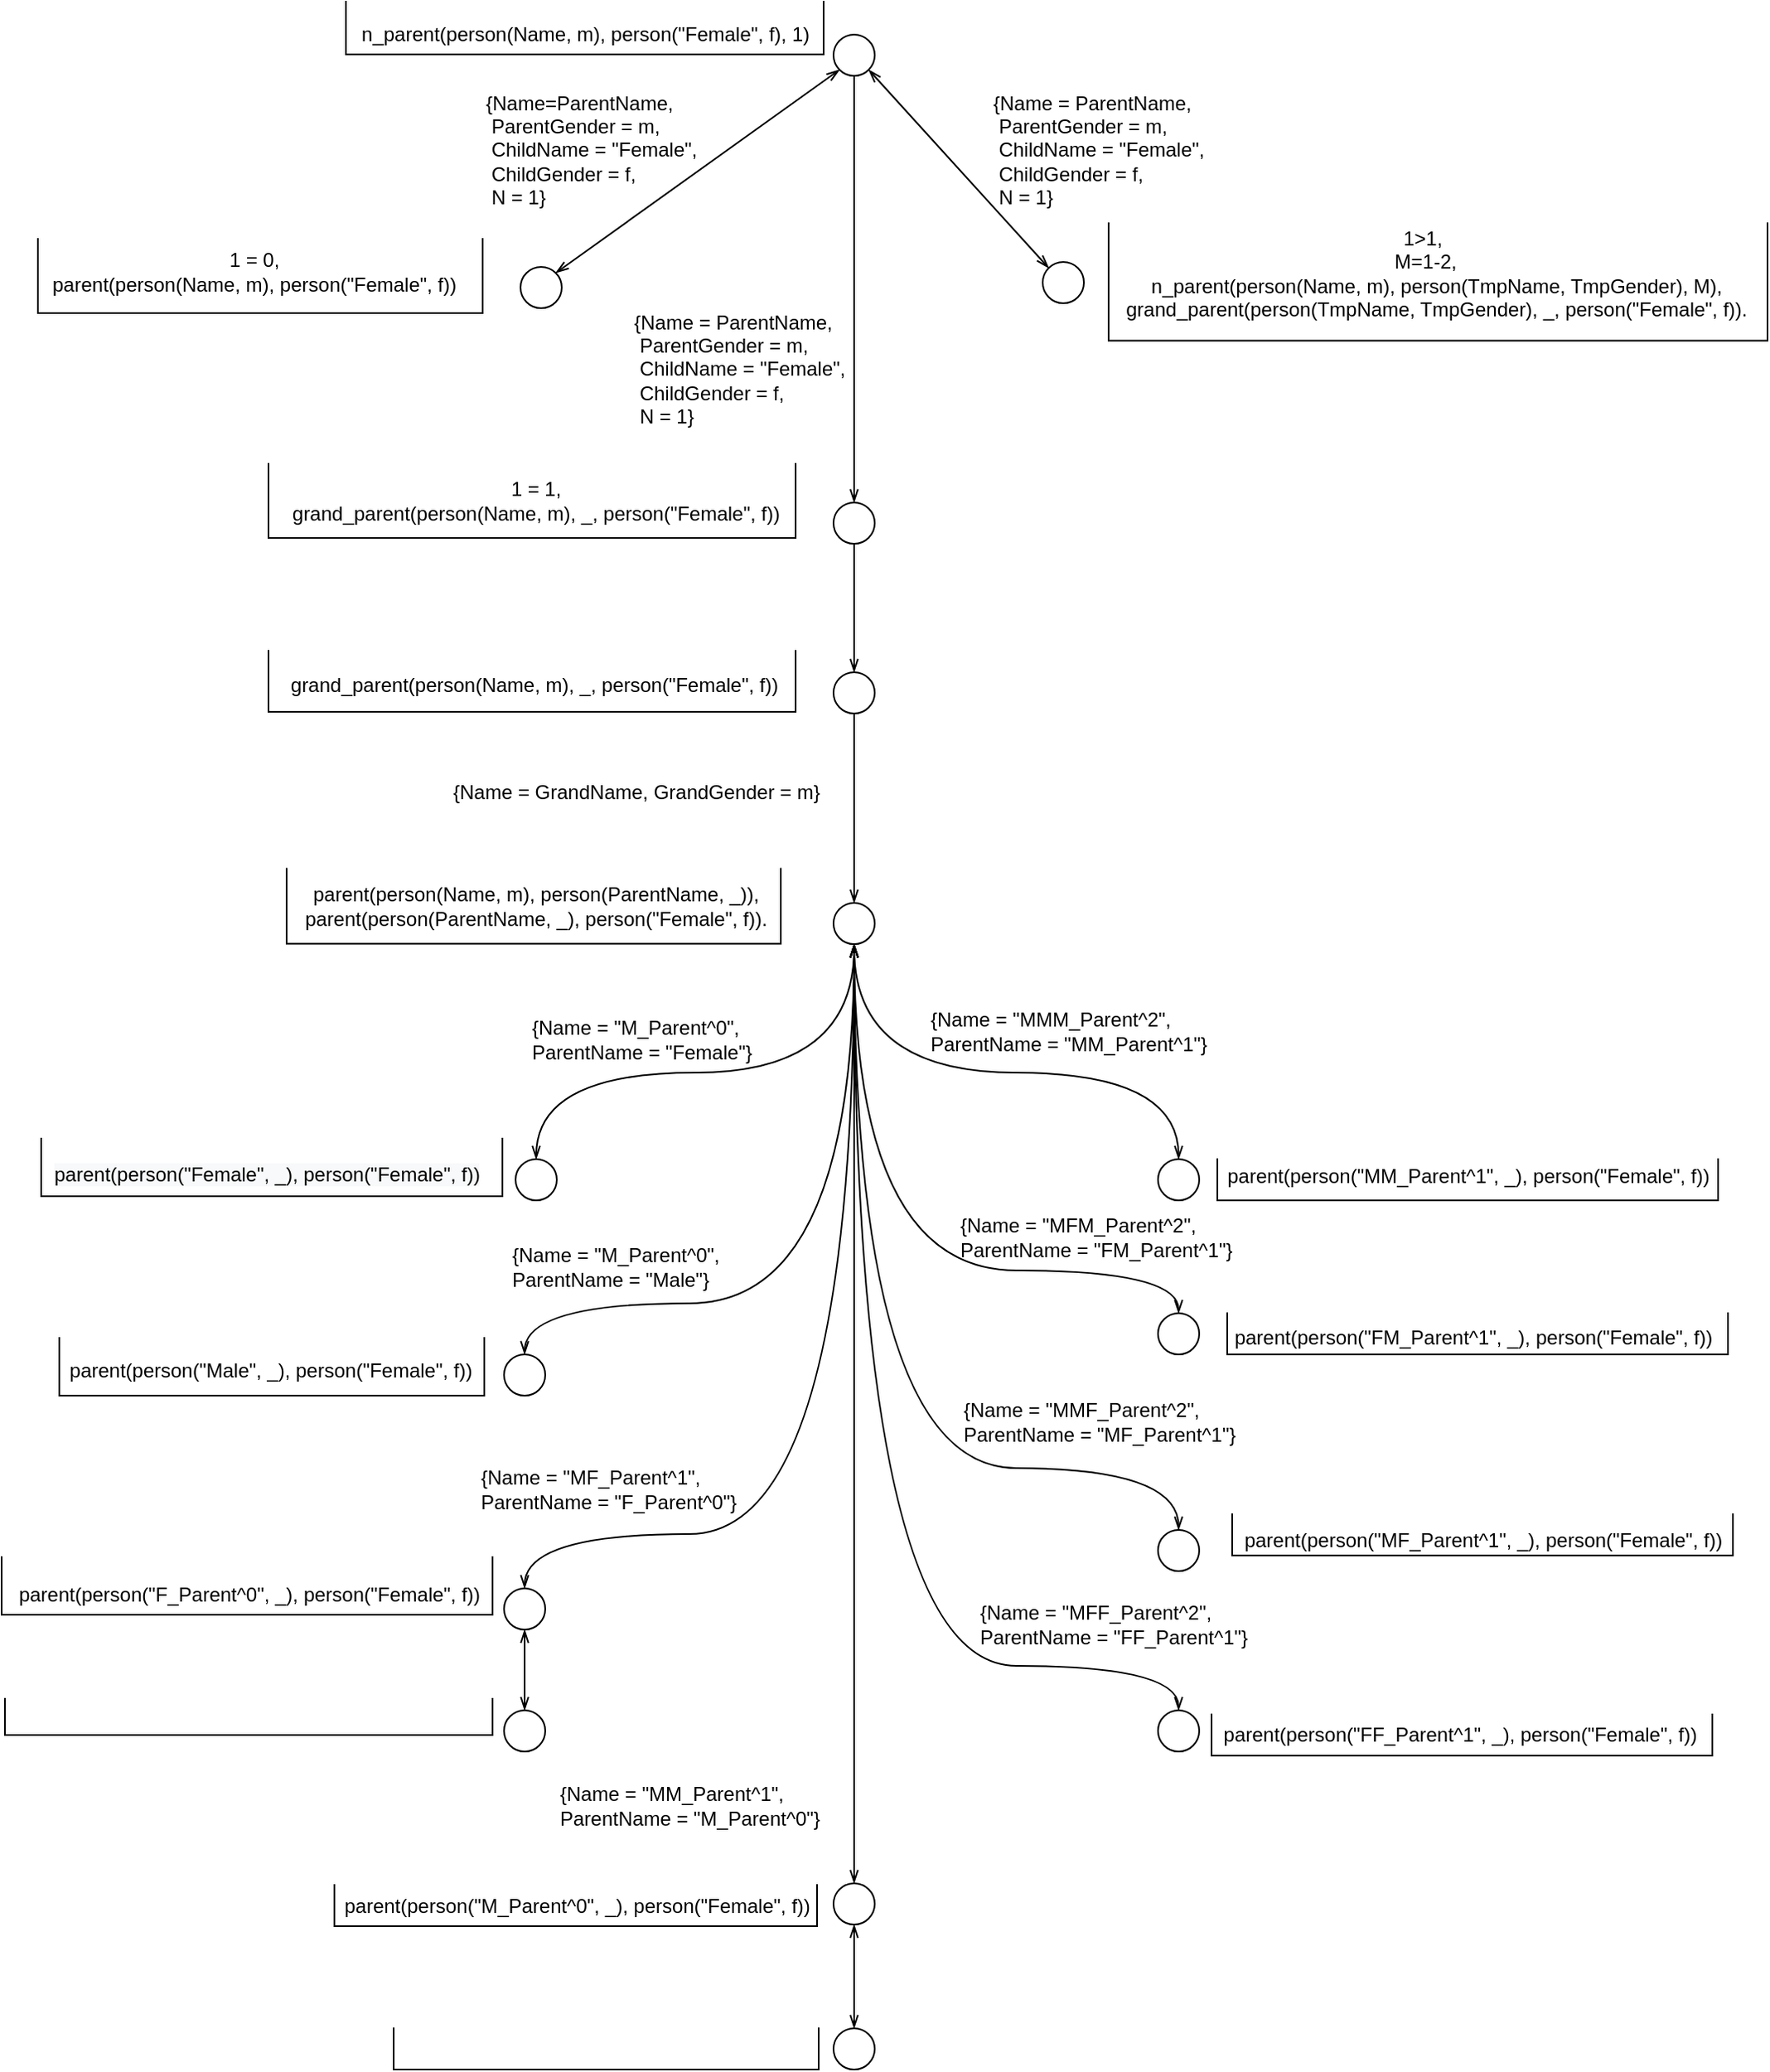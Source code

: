 <mxfile version="18.0.1" type="device"><diagram id="zTgyjrAO0TNx027ic-Eg" name="Page-1"><mxGraphModel dx="2272" dy="878" grid="1" gridSize="10" guides="1" tooltips="1" connect="1" arrows="1" fold="1" page="1" pageScale="1" pageWidth="850" pageHeight="1100" math="0" shadow="0"><root><mxCell id="0"/><mxCell id="1" parent="0"/><mxCell id="CLBli4l6LHDZfim00Qqp-5" style="rounded=0;orthogonalLoop=1;jettySize=auto;html=1;exitX=0;exitY=1;exitDx=0;exitDy=0;entryX=1;entryY=0;entryDx=0;entryDy=0;endArrow=openThin;endFill=0;startArrow=openThin;startFill=0;" parent="1" source="CLBli4l6LHDZfim00Qqp-1" target="CLBli4l6LHDZfim00Qqp-4" edge="1"><mxGeometry relative="1" as="geometry"/></mxCell><mxCell id="CLBli4l6LHDZfim00Qqp-21" style="edgeStyle=none;rounded=0;orthogonalLoop=1;jettySize=auto;html=1;exitX=0.5;exitY=1;exitDx=0;exitDy=0;entryX=0.5;entryY=0;entryDx=0;entryDy=0;endArrow=openThin;endFill=0;startArrow=none;startFill=0;" parent="1" source="CLBli4l6LHDZfim00Qqp-1" target="CLBli4l6LHDZfim00Qqp-20" edge="1"><mxGeometry relative="1" as="geometry"/></mxCell><mxCell id="xWeBBA8quocuSJgvKdYP-115" style="rounded=0;orthogonalLoop=1;jettySize=auto;html=1;exitX=1;exitY=1;exitDx=0;exitDy=0;entryX=0;entryY=0;entryDx=0;entryDy=0;startArrow=openThin;startFill=0;endArrow=openThin;endFill=0;elbow=vertical;" parent="1" source="CLBli4l6LHDZfim00Qqp-1" target="xWeBBA8quocuSJgvKdYP-114" edge="1"><mxGeometry relative="1" as="geometry"/></mxCell><mxCell id="CLBli4l6LHDZfim00Qqp-1" value="" style="ellipse;whiteSpace=wrap;html=1;aspect=fixed;fontSize=10;fontFamily=Times New Roman;fontStyle=0" parent="1" vertex="1"><mxGeometry x="-337" y="40" width="25" height="25" as="geometry"/></mxCell><mxCell id="CLBli4l6LHDZfim00Qqp-2" value="n_parent(person(Name, m), person(&quot;Female&quot;, f), 1)" style="text;html=1;align=center;verticalAlign=middle;resizable=0;points=[];autosize=1;strokeColor=none;fillColor=none;" parent="1" vertex="1"><mxGeometry x="-633" y="30" width="290" height="20" as="geometry"/></mxCell><mxCell id="CLBli4l6LHDZfim00Qqp-3" value="" style="shape=partialRectangle;whiteSpace=wrap;html=1;bottom=1;right=1;left=1;top=0;fillColor=none;routingCenterX=-0.5;" parent="1" vertex="1"><mxGeometry x="-633" y="20" width="290" height="32" as="geometry"/></mxCell><mxCell id="CLBli4l6LHDZfim00Qqp-4" value="" style="ellipse;whiteSpace=wrap;html=1;aspect=fixed;fontSize=10;fontFamily=Times New Roman;fontStyle=0" parent="1" vertex="1"><mxGeometry x="-527" y="181" width="25" height="25" as="geometry"/></mxCell><mxCell id="CLBli4l6LHDZfim00Qqp-6" value="{Name=ParentName,&lt;br&gt;&amp;nbsp;ParentGender = m,&amp;nbsp;&lt;br&gt;&amp;nbsp;ChildName = &quot;Female&quot;,&amp;nbsp;&amp;nbsp;&lt;br&gt;&amp;nbsp;ChildGender = f, &lt;br&gt;&amp;nbsp;N = 1}" style="text;html=1;align=left;verticalAlign=middle;resizable=0;points=[];autosize=1;strokeColor=none;fillColor=none;" parent="1" vertex="1"><mxGeometry x="-550" y="70" width="150" height="80" as="geometry"/></mxCell><mxCell id="CLBli4l6LHDZfim00Qqp-7" value="1 = 0,&lt;br&gt;parent(person(Name, m), person(&quot;Female&quot;, f))" style="text;html=1;align=center;verticalAlign=middle;resizable=0;points=[];autosize=1;strokeColor=none;fillColor=none;" parent="1" vertex="1"><mxGeometry x="-819" y="169" width="260" height="30" as="geometry"/></mxCell><mxCell id="CLBli4l6LHDZfim00Qqp-19" value="" style="shape=partialRectangle;whiteSpace=wrap;html=1;bottom=1;right=1;left=1;top=0;fillColor=none;routingCenterX=-0.5;" parent="1" vertex="1"><mxGeometry x="-820" y="164" width="270" height="45" as="geometry"/></mxCell><mxCell id="xWeBBA8quocuSJgvKdYP-43" style="edgeStyle=none;rounded=0;orthogonalLoop=1;jettySize=auto;html=1;exitX=0.5;exitY=1;exitDx=0;exitDy=0;entryX=0.5;entryY=0;entryDx=0;entryDy=0;startArrow=none;startFill=0;endArrow=openThin;endFill=0;" parent="1" source="CLBli4l6LHDZfim00Qqp-20" target="xWeBBA8quocuSJgvKdYP-42" edge="1"><mxGeometry relative="1" as="geometry"/></mxCell><mxCell id="CLBli4l6LHDZfim00Qqp-20" value="" style="ellipse;whiteSpace=wrap;html=1;aspect=fixed;fontSize=10;fontFamily=Times New Roman;fontStyle=0" parent="1" vertex="1"><mxGeometry x="-337" y="324" width="25" height="25" as="geometry"/></mxCell><mxCell id="CLBli4l6LHDZfim00Qqp-22" value="{Name = ParentName,&lt;br&gt;&amp;nbsp;ParentGender = m,&amp;nbsp;&lt;br&gt;&amp;nbsp;ChildName = &quot;Female&quot;,&amp;nbsp;&amp;nbsp;&lt;br&gt;&amp;nbsp;ChildGender = f, &lt;br&gt;&amp;nbsp;N = 1}" style="text;html=1;align=left;verticalAlign=middle;resizable=0;points=[];autosize=1;strokeColor=none;fillColor=none;" parent="1" vertex="1"><mxGeometry x="-460" y="203" width="150" height="80" as="geometry"/></mxCell><mxCell id="CLBli4l6LHDZfim00Qqp-23" value="1 = 1,&lt;br&gt;grand_parent(person(Name, m), _, person(&quot;Female&quot;, f))" style="text;html=1;align=center;verticalAlign=middle;resizable=0;points=[];autosize=1;strokeColor=none;fillColor=none;" parent="1" vertex="1"><mxGeometry x="-673" y="308" width="310" height="30" as="geometry"/></mxCell><mxCell id="xWeBBA8quocuSJgvKdYP-49" style="edgeStyle=none;rounded=0;orthogonalLoop=1;jettySize=auto;html=1;exitX=0.5;exitY=1;exitDx=0;exitDy=0;entryX=0.5;entryY=0;entryDx=0;entryDy=0;startArrow=none;startFill=0;endArrow=openThin;endFill=0;" parent="1" source="xWeBBA8quocuSJgvKdYP-42" target="xWeBBA8quocuSJgvKdYP-48" edge="1"><mxGeometry relative="1" as="geometry"/></mxCell><mxCell id="xWeBBA8quocuSJgvKdYP-42" value="" style="ellipse;whiteSpace=wrap;html=1;aspect=fixed;fontSize=10;fontFamily=Times New Roman;fontStyle=0" parent="1" vertex="1"><mxGeometry x="-337" y="427" width="25" height="25" as="geometry"/></mxCell><mxCell id="xWeBBA8quocuSJgvKdYP-44" value="grand_parent(person(Name, m), _, person(&quot;Female&quot;, f))" style="text;html=1;align=center;verticalAlign=middle;resizable=0;points=[];autosize=1;strokeColor=none;fillColor=none;" parent="1" vertex="1"><mxGeometry x="-674" y="424.5" width="310" height="20" as="geometry"/></mxCell><mxCell id="xWeBBA8quocuSJgvKdYP-46" value="&lt;div&gt;parent(person(Name, m), person(ParentName, _)),&lt;/div&gt;&lt;div&gt;&lt;span style=&quot;background-color: initial;&quot;&gt;parent(person(ParentName, _), person(&quot;Female&quot;, f)).&lt;/span&gt;&lt;/div&gt;" style="text;html=1;align=center;verticalAlign=middle;resizable=0;points=[];autosize=1;strokeColor=none;fillColor=none;" parent="1" vertex="1"><mxGeometry x="-668" y="554" width="300" height="30" as="geometry"/></mxCell><mxCell id="xWeBBA8quocuSJgvKdYP-47" value="{Name = GrandName, GrandGender = m}" style="text;html=1;align=center;verticalAlign=middle;resizable=0;points=[];autosize=1;strokeColor=none;fillColor=none;" parent="1" vertex="1"><mxGeometry x="-577" y="490" width="240" height="20" as="geometry"/></mxCell><mxCell id="xWeBBA8quocuSJgvKdYP-73" style="rounded=0;orthogonalLoop=1;jettySize=auto;html=1;exitX=0.5;exitY=1;exitDx=0;exitDy=0;entryX=0.5;entryY=0;entryDx=0;entryDy=0;startArrow=openThin;startFill=0;endArrow=openThin;endFill=0;elbow=vertical;edgeStyle=orthogonalEdgeStyle;curved=1;" parent="1" source="xWeBBA8quocuSJgvKdYP-48" target="xWeBBA8quocuSJgvKdYP-51" edge="1"><mxGeometry relative="1" as="geometry"><Array as="points"><mxPoint x="-324" y="670"/><mxPoint x="-517" y="670"/></Array></mxGeometry></mxCell><mxCell id="xWeBBA8quocuSJgvKdYP-48" value="" style="ellipse;whiteSpace=wrap;html=1;aspect=fixed;fontSize=10;fontFamily=Times New Roman;fontStyle=0" parent="1" vertex="1"><mxGeometry x="-337" y="567" width="25" height="25" as="geometry"/></mxCell><mxCell id="xWeBBA8quocuSJgvKdYP-51" value="" style="ellipse;whiteSpace=wrap;html=1;aspect=fixed;fontSize=10;fontFamily=Times New Roman;fontStyle=0" parent="1" vertex="1"><mxGeometry x="-530" y="722.5" width="25" height="25" as="geometry"/></mxCell><mxCell id="xWeBBA8quocuSJgvKdYP-52" value="{Name = &quot;M_Parent^0&quot;, &lt;br&gt;ParentName = &quot;Female&quot;}" style="text;html=1;align=left;verticalAlign=middle;resizable=0;points=[];autosize=1;strokeColor=none;fillColor=none;" parent="1" vertex="1"><mxGeometry x="-522" y="635" width="150" height="30" as="geometry"/></mxCell><mxCell id="xWeBBA8quocuSJgvKdYP-53" value="" style="shape=partialRectangle;whiteSpace=wrap;html=1;bottom=1;right=1;left=1;top=0;fillColor=none;routingCenterX=-0.5;" parent="1" vertex="1"><mxGeometry x="-680" y="300.5" width="320" height="45" as="geometry"/></mxCell><mxCell id="xWeBBA8quocuSJgvKdYP-54" value="" style="shape=partialRectangle;whiteSpace=wrap;html=1;bottom=1;right=1;left=1;top=0;fillColor=none;routingCenterX=-0.5;" parent="1" vertex="1"><mxGeometry x="-680" y="414" width="320" height="37" as="geometry"/></mxCell><mxCell id="xWeBBA8quocuSJgvKdYP-56" value="" style="shape=partialRectangle;whiteSpace=wrap;html=1;bottom=1;right=1;left=1;top=0;fillColor=none;routingCenterX=-0.5;" parent="1" vertex="1"><mxGeometry x="-669" y="546.25" width="300" height="45.5" as="geometry"/></mxCell><mxCell id="xWeBBA8quocuSJgvKdYP-58" value="&lt;span style=&quot;color: rgb(0, 0, 0); font-family: Helvetica; font-size: 12px; font-style: normal; font-variant-ligatures: normal; font-variant-caps: normal; font-weight: 400; letter-spacing: normal; orphans: 2; text-align: center; text-indent: 0px; text-transform: none; widows: 2; word-spacing: 0px; -webkit-text-stroke-width: 0px; background-color: rgb(248, 249, 250); text-decoration-thickness: initial; text-decoration-style: initial; text-decoration-color: initial; float: none; display: inline !important;&quot;&gt;parent(person(&quot;Female&quot;, _), person(&quot;Female&quot;, f))&lt;/span&gt;" style="text;whiteSpace=wrap;html=1;" parent="1" vertex="1"><mxGeometry x="-812" y="717.5" width="300" height="30" as="geometry"/></mxCell><mxCell id="xWeBBA8quocuSJgvKdYP-59" value="" style="shape=partialRectangle;whiteSpace=wrap;html=1;bottom=1;right=1;left=1;top=0;fillColor=none;routingCenterX=-0.5;" parent="1" vertex="1"><mxGeometry x="-818" y="710" width="280" height="35" as="geometry"/></mxCell><mxCell id="xWeBBA8quocuSJgvKdYP-94" style="edgeStyle=orthogonalEdgeStyle;curved=1;rounded=0;orthogonalLoop=1;jettySize=auto;html=1;exitX=0.5;exitY=0;exitDx=0;exitDy=0;entryX=0.5;entryY=1;entryDx=0;entryDy=0;startArrow=openThin;startFill=0;endArrow=openThin;endFill=0;elbow=vertical;" parent="1" source="xWeBBA8quocuSJgvKdYP-60" target="xWeBBA8quocuSJgvKdYP-48" edge="1"><mxGeometry relative="1" as="geometry"><Array as="points"><mxPoint x="-524" y="810"/><mxPoint x="-324" y="810"/></Array></mxGeometry></mxCell><mxCell id="xWeBBA8quocuSJgvKdYP-60" value="" style="ellipse;whiteSpace=wrap;html=1;aspect=fixed;fontSize=10;fontFamily=Times New Roman;fontStyle=0" parent="1" vertex="1"><mxGeometry x="-537" y="841" width="25" height="25" as="geometry"/></mxCell><mxCell id="xWeBBA8quocuSJgvKdYP-62" value="{Name = &quot;M_Parent^0&quot;, &lt;br&gt;ParentName = &quot;Male&quot;}" style="text;html=1;align=left;verticalAlign=middle;resizable=0;points=[];autosize=1;strokeColor=none;fillColor=none;" parent="1" vertex="1"><mxGeometry x="-534.5" y="773" width="140" height="30" as="geometry"/></mxCell><mxCell id="xWeBBA8quocuSJgvKdYP-64" value="parent(person(&quot;Male&quot;, _), person(&quot;Female&quot;, f))" style="text;html=1;align=center;verticalAlign=middle;resizable=0;points=[];autosize=1;strokeColor=none;fillColor=none;" parent="1" vertex="1"><mxGeometry x="-809" y="841" width="260" height="20" as="geometry"/></mxCell><mxCell id="xWeBBA8quocuSJgvKdYP-95" style="edgeStyle=orthogonalEdgeStyle;curved=1;rounded=0;orthogonalLoop=1;jettySize=auto;html=1;exitX=0.5;exitY=0;exitDx=0;exitDy=0;startArrow=openThin;startFill=0;endArrow=openThin;endFill=0;elbow=vertical;entryX=0.5;entryY=1;entryDx=0;entryDy=0;" parent="1" source="xWeBBA8quocuSJgvKdYP-65" target="xWeBBA8quocuSJgvKdYP-48" edge="1"><mxGeometry relative="1" as="geometry"><mxPoint x="-330" y="670" as="targetPoint"/><Array as="points"><mxPoint x="-524" y="950"/><mxPoint x="-324" y="950"/></Array></mxGeometry></mxCell><mxCell id="xWeBBA8quocuSJgvKdYP-97" style="edgeStyle=none;rounded=0;orthogonalLoop=1;jettySize=auto;html=1;exitX=0.5;exitY=1;exitDx=0;exitDy=0;entryX=0.5;entryY=0;entryDx=0;entryDy=0;startArrow=openThin;startFill=0;endArrow=openThin;endFill=0;elbow=vertical;" parent="1" source="xWeBBA8quocuSJgvKdYP-65" target="xWeBBA8quocuSJgvKdYP-69" edge="1"><mxGeometry relative="1" as="geometry"/></mxCell><mxCell id="xWeBBA8quocuSJgvKdYP-65" value="" style="ellipse;whiteSpace=wrap;html=1;aspect=fixed;fontSize=10;fontFamily=Times New Roman;fontStyle=0" parent="1" vertex="1"><mxGeometry x="-537" y="983" width="25" height="25" as="geometry"/></mxCell><mxCell id="xWeBBA8quocuSJgvKdYP-67" value="{Name = &quot;MF_Parent^1&quot;, &lt;br&gt;ParentName = &quot;F_Parent^0&quot;}" style="text;html=1;align=left;verticalAlign=middle;resizable=0;points=[];autosize=1;strokeColor=none;fillColor=none;" parent="1" vertex="1"><mxGeometry x="-553" y="908" width="170" height="30" as="geometry"/></mxCell><mxCell id="xWeBBA8quocuSJgvKdYP-68" value="parent(person(&quot;F_Parent^0&quot;, _), person(&quot;Female&quot;, f))" style="text;html=1;align=center;verticalAlign=middle;resizable=0;points=[];autosize=1;strokeColor=none;fillColor=none;" parent="1" vertex="1"><mxGeometry x="-842" y="977" width="300" height="20" as="geometry"/></mxCell><mxCell id="xWeBBA8quocuSJgvKdYP-69" value="" style="ellipse;whiteSpace=wrap;html=1;aspect=fixed;fontSize=10;fontFamily=Times New Roman;fontStyle=0" parent="1" vertex="1"><mxGeometry x="-537" y="1057" width="25" height="25" as="geometry"/></mxCell><mxCell id="xWeBBA8quocuSJgvKdYP-83" style="edgeStyle=none;rounded=0;orthogonalLoop=1;jettySize=auto;html=1;startArrow=openThin;startFill=0;endArrow=openThin;endFill=0;elbow=vertical;exitX=0.5;exitY=1;exitDx=0;exitDy=0;entryX=0.5;entryY=0;entryDx=0;entryDy=0;" parent="1" source="xWeBBA8quocuSJgvKdYP-71" target="xWeBBA8quocuSJgvKdYP-80" edge="1"><mxGeometry relative="1" as="geometry"><mxPoint x="-360" y="1220" as="sourcePoint"/><mxPoint x="-350" y="1230" as="targetPoint"/></mxGeometry></mxCell><mxCell id="xWeBBA8quocuSJgvKdYP-98" style="edgeStyle=none;rounded=0;orthogonalLoop=1;jettySize=auto;html=1;exitX=0.5;exitY=0;exitDx=0;exitDy=0;entryX=0.5;entryY=1;entryDx=0;entryDy=0;startArrow=openThin;startFill=0;endArrow=openThin;endFill=0;elbow=vertical;" parent="1" source="xWeBBA8quocuSJgvKdYP-71" target="xWeBBA8quocuSJgvKdYP-48" edge="1"><mxGeometry relative="1" as="geometry"/></mxCell><mxCell id="xWeBBA8quocuSJgvKdYP-71" value="" style="ellipse;whiteSpace=wrap;html=1;aspect=fixed;fontSize=10;fontFamily=Times New Roman;fontStyle=0" parent="1" vertex="1"><mxGeometry x="-337" y="1162" width="25" height="25" as="geometry"/></mxCell><mxCell id="xWeBBA8quocuSJgvKdYP-72" value="{Name = &quot;MM_Parent^1&quot;, &lt;br&gt;ParentName = &quot;M_Parent^0&quot;}" style="text;html=1;align=left;verticalAlign=middle;resizable=0;points=[];autosize=1;strokeColor=none;fillColor=none;" parent="1" vertex="1"><mxGeometry x="-505" y="1099.5" width="170" height="30" as="geometry"/></mxCell><mxCell id="xWeBBA8quocuSJgvKdYP-74" value="" style="shape=partialRectangle;whiteSpace=wrap;html=1;bottom=1;right=1;left=1;top=0;fillColor=none;routingCenterX=-0.5;" parent="1" vertex="1"><mxGeometry x="-807" y="831" width="258" height="35" as="geometry"/></mxCell><mxCell id="xWeBBA8quocuSJgvKdYP-77" value="" style="shape=partialRectangle;whiteSpace=wrap;html=1;bottom=1;right=1;left=1;top=0;fillColor=none;routingCenterX=-0.5;" parent="1" vertex="1"><mxGeometry x="-840" y="1050" width="296" height="22" as="geometry"/></mxCell><mxCell id="xWeBBA8quocuSJgvKdYP-79" value="parent(person(&quot;M_Parent^0&quot;, _), person(&quot;Female&quot;, f))" style="text;html=1;align=center;verticalAlign=middle;resizable=0;points=[];autosize=1;strokeColor=none;fillColor=none;" parent="1" vertex="1"><mxGeometry x="-643" y="1165.5" width="300" height="20" as="geometry"/></mxCell><mxCell id="xWeBBA8quocuSJgvKdYP-80" value="" style="ellipse;whiteSpace=wrap;html=1;aspect=fixed;fontSize=10;fontFamily=Times New Roman;fontStyle=0" parent="1" vertex="1"><mxGeometry x="-337" y="1250" width="25" height="25" as="geometry"/></mxCell><mxCell id="xWeBBA8quocuSJgvKdYP-81" value="" style="shape=partialRectangle;whiteSpace=wrap;html=1;bottom=1;right=1;left=1;top=0;fillColor=none;routingCenterX=-0.5;" parent="1" vertex="1"><mxGeometry x="-604" y="1250" width="258" height="25" as="geometry"/></mxCell><mxCell id="xWeBBA8quocuSJgvKdYP-99" style="edgeStyle=orthogonalEdgeStyle;rounded=0;orthogonalLoop=1;jettySize=auto;html=1;exitX=0.5;exitY=0;exitDx=0;exitDy=0;entryX=0.5;entryY=1;entryDx=0;entryDy=0;startArrow=openThin;startFill=0;endArrow=openThin;endFill=0;elbow=vertical;curved=1;" parent="1" source="xWeBBA8quocuSJgvKdYP-84" target="xWeBBA8quocuSJgvKdYP-48" edge="1"><mxGeometry relative="1" as="geometry"><Array as="points"><mxPoint x="-127" y="1030"/><mxPoint x="-324" y="1030"/></Array></mxGeometry></mxCell><mxCell id="xWeBBA8quocuSJgvKdYP-84" value="" style="ellipse;whiteSpace=wrap;html=1;aspect=fixed;fontSize=10;fontFamily=Times New Roman;fontStyle=0" parent="1" vertex="1"><mxGeometry x="-140" y="1057" width="25" height="25" as="geometry"/></mxCell><mxCell id="xWeBBA8quocuSJgvKdYP-85" value="{Name = &quot;MFF_Parent^2&quot;, &lt;br&gt;ParentName = &quot;FF_Parent^1&quot;}" style="text;html=1;align=left;verticalAlign=middle;resizable=0;points=[];autosize=1;strokeColor=none;fillColor=none;" parent="1" vertex="1"><mxGeometry x="-250" y="990" width="180" height="30" as="geometry"/></mxCell><mxCell id="xWeBBA8quocuSJgvKdYP-86" value="{Name = &quot;MMF_Parent^2&quot;, &lt;br&gt;ParentName = &quot;MF_Parent^1&quot;}" style="text;html=1;align=left;verticalAlign=middle;resizable=0;points=[];autosize=1;strokeColor=none;fillColor=none;" parent="1" vertex="1"><mxGeometry x="-260" y="867" width="180" height="30" as="geometry"/></mxCell><mxCell id="xWeBBA8quocuSJgvKdYP-87" value="{Name = &quot;MFM_Parent^2&quot;, &lt;br&gt;ParentName = &quot;FM_Parent^1&quot;}" style="text;html=1;align=left;verticalAlign=middle;resizable=0;points=[];autosize=1;strokeColor=none;fillColor=none;" parent="1" vertex="1"><mxGeometry x="-262" y="755" width="180" height="30" as="geometry"/></mxCell><mxCell id="xWeBBA8quocuSJgvKdYP-88" value="{Name = &quot;MMM_Parent^2&quot;, &lt;br&gt;ParentName = &quot;MM_Parent^1&quot;}" style="text;html=1;align=left;verticalAlign=middle;resizable=0;points=[];autosize=1;strokeColor=none;fillColor=none;" parent="1" vertex="1"><mxGeometry x="-280" y="630" width="180" height="30" as="geometry"/></mxCell><mxCell id="xWeBBA8quocuSJgvKdYP-102" style="edgeStyle=orthogonalEdgeStyle;curved=1;rounded=0;orthogonalLoop=1;jettySize=auto;html=1;exitX=0.5;exitY=0;exitDx=0;exitDy=0;startArrow=openThin;startFill=0;endArrow=openThin;endFill=0;elbow=vertical;entryX=0.5;entryY=1;entryDx=0;entryDy=0;" parent="1" source="xWeBBA8quocuSJgvKdYP-89" target="xWeBBA8quocuSJgvKdYP-48" edge="1"><mxGeometry relative="1" as="geometry"><mxPoint x="-290" y="640" as="targetPoint"/><Array as="points"><mxPoint x="-127" y="910"/><mxPoint x="-324" y="910"/></Array></mxGeometry></mxCell><mxCell id="xWeBBA8quocuSJgvKdYP-89" value="" style="ellipse;whiteSpace=wrap;html=1;aspect=fixed;fontSize=10;fontFamily=Times New Roman;fontStyle=0" parent="1" vertex="1"><mxGeometry x="-140" y="947.5" width="25" height="25" as="geometry"/></mxCell><mxCell id="xWeBBA8quocuSJgvKdYP-111" style="edgeStyle=orthogonalEdgeStyle;curved=1;rounded=0;orthogonalLoop=1;jettySize=auto;html=1;exitX=0.5;exitY=0;exitDx=0;exitDy=0;entryX=0.5;entryY=1;entryDx=0;entryDy=0;startArrow=openThin;startFill=0;endArrow=openThin;endFill=0;elbow=vertical;" parent="1" source="xWeBBA8quocuSJgvKdYP-90" target="xWeBBA8quocuSJgvKdYP-48" edge="1"><mxGeometry relative="1" as="geometry"><Array as="points"><mxPoint x="-127" y="790"/><mxPoint x="-324" y="790"/></Array></mxGeometry></mxCell><mxCell id="xWeBBA8quocuSJgvKdYP-90" value="" style="ellipse;whiteSpace=wrap;html=1;aspect=fixed;fontSize=10;fontFamily=Times New Roman;fontStyle=0" parent="1" vertex="1"><mxGeometry x="-140" y="816" width="25" height="25" as="geometry"/></mxCell><mxCell id="xWeBBA8quocuSJgvKdYP-107" style="edgeStyle=orthogonalEdgeStyle;curved=1;rounded=0;orthogonalLoop=1;jettySize=auto;html=1;exitX=0.5;exitY=0;exitDx=0;exitDy=0;entryX=0.5;entryY=1;entryDx=0;entryDy=0;startArrow=openThin;startFill=0;endArrow=openThin;endFill=0;elbow=vertical;" parent="1" source="xWeBBA8quocuSJgvKdYP-91" target="xWeBBA8quocuSJgvKdYP-48" edge="1"><mxGeometry relative="1" as="geometry"><Array as="points"><mxPoint x="-127" y="670"/><mxPoint x="-324" y="670"/></Array></mxGeometry></mxCell><mxCell id="xWeBBA8quocuSJgvKdYP-91" value="" style="ellipse;whiteSpace=wrap;html=1;aspect=fixed;fontSize=10;fontFamily=Times New Roman;fontStyle=0" parent="1" vertex="1"><mxGeometry x="-140" y="722.5" width="25" height="25" as="geometry"/></mxCell><mxCell id="xWeBBA8quocuSJgvKdYP-92" value="" style="shape=partialRectangle;whiteSpace=wrap;html=1;bottom=1;right=1;left=1;top=0;fillColor=none;routingCenterX=-0.5;" parent="1" vertex="1"><mxGeometry x="-842" y="964" width="298" height="35" as="geometry"/></mxCell><mxCell id="xWeBBA8quocuSJgvKdYP-100" value="parent(person(&quot;FF_Parent^1&quot;, _), person(&quot;Female&quot;, f))" style="text;html=1;align=center;verticalAlign=middle;resizable=0;points=[];autosize=1;strokeColor=none;fillColor=none;" parent="1" vertex="1"><mxGeometry x="-107.5" y="1062" width="300" height="20" as="geometry"/></mxCell><mxCell id="xWeBBA8quocuSJgvKdYP-101" value="" style="shape=partialRectangle;whiteSpace=wrap;html=1;bottom=1;right=1;left=1;top=0;fillColor=none;routingCenterX=-0.5;" parent="1" vertex="1"><mxGeometry x="-640" y="1163" width="293" height="25" as="geometry"/></mxCell><mxCell id="xWeBBA8quocuSJgvKdYP-103" value="parent(person(&quot;MF_Parent^1&quot;, _), person(&quot;Female&quot;, f))" style="text;html=1;align=center;verticalAlign=middle;resizable=0;points=[];autosize=1;strokeColor=none;fillColor=none;" parent="1" vertex="1"><mxGeometry x="-98" y="944" width="310" height="20" as="geometry"/></mxCell><mxCell id="xWeBBA8quocuSJgvKdYP-104" value="parent(person(&quot;FM_Parent^1&quot;, _), person(&quot;Female&quot;, f))" style="text;html=1;align=center;verticalAlign=middle;resizable=0;points=[];autosize=1;strokeColor=none;fillColor=none;" parent="1" vertex="1"><mxGeometry x="-104" y="821" width="310" height="20" as="geometry"/></mxCell><mxCell id="xWeBBA8quocuSJgvKdYP-105" value="parent(person(&quot;MM_Parent^1&quot;, _), person(&quot;Female&quot;, f))" style="text;html=1;align=center;verticalAlign=middle;resizable=0;points=[];autosize=1;strokeColor=none;fillColor=none;" parent="1" vertex="1"><mxGeometry x="-107.5" y="722.5" width="310" height="20" as="geometry"/></mxCell><mxCell id="xWeBBA8quocuSJgvKdYP-108" value="" style="shape=partialRectangle;whiteSpace=wrap;html=1;bottom=1;right=1;left=1;top=0;fillColor=none;routingCenterX=-0.5;" parent="1" vertex="1"><mxGeometry x="-104" y="722.5" width="304" height="25" as="geometry"/></mxCell><mxCell id="xWeBBA8quocuSJgvKdYP-110" value="" style="shape=partialRectangle;whiteSpace=wrap;html=1;bottom=1;right=1;left=1;top=0;fillColor=none;routingCenterX=-0.5;" parent="1" vertex="1"><mxGeometry x="-98" y="816" width="304" height="25" as="geometry"/></mxCell><mxCell id="xWeBBA8quocuSJgvKdYP-112" value="" style="shape=partialRectangle;whiteSpace=wrap;html=1;bottom=1;right=1;left=1;top=0;fillColor=none;routingCenterX=-0.5;" parent="1" vertex="1"><mxGeometry x="-95" y="938" width="304" height="25" as="geometry"/></mxCell><mxCell id="xWeBBA8quocuSJgvKdYP-113" value="" style="shape=partialRectangle;whiteSpace=wrap;html=1;bottom=1;right=1;left=1;top=0;fillColor=none;routingCenterX=-0.5;" parent="1" vertex="1"><mxGeometry x="-107.5" y="1059.5" width="304" height="25" as="geometry"/></mxCell><mxCell id="xWeBBA8quocuSJgvKdYP-114" value="" style="ellipse;whiteSpace=wrap;html=1;aspect=fixed;fontSize=10;fontFamily=Times New Roman;fontStyle=0" parent="1" vertex="1"><mxGeometry x="-210" y="178" width="25" height="25" as="geometry"/></mxCell><mxCell id="xWeBBA8quocuSJgvKdYP-116" value="{Name = ParentName,&lt;br&gt;&amp;nbsp;ParentGender = m,&amp;nbsp;&lt;br&gt;&amp;nbsp;ChildName = &quot;Female&quot;,&amp;nbsp;&amp;nbsp;&lt;br&gt;&amp;nbsp;ChildGender = f, &lt;br&gt;&amp;nbsp;N = 1}" style="text;html=1;align=left;verticalAlign=middle;resizable=0;points=[];autosize=1;strokeColor=none;fillColor=none;" parent="1" vertex="1"><mxGeometry x="-242" y="70" width="150" height="80" as="geometry"/></mxCell><mxCell id="xWeBBA8quocuSJgvKdYP-117" value="&lt;div&gt;1&amp;gt;1,&amp;nbsp;&lt;/div&gt;&lt;div&gt;M=1-2,&lt;/div&gt;&lt;div&gt;&amp;nbsp; &amp;nbsp;&lt;span style=&quot;&quot;&gt;&#9;&lt;/span&gt;n_parent(person(Name, m), person(TmpName, TmpGender), M),&lt;/div&gt;&lt;div&gt;&amp;nbsp; &amp;nbsp;&lt;span style=&quot;&quot;&gt;&#9;&lt;/span&gt;grand_parent(person(TmpName, TmpGender), _, person(&quot;Female&quot;, f)).&lt;/div&gt;" style="text;html=1;align=center;verticalAlign=middle;resizable=0;points=[];autosize=1;strokeColor=none;fillColor=none;" parent="1" vertex="1"><mxGeometry x="-183.5" y="154.5" width="410" height="60" as="geometry"/></mxCell><mxCell id="xWeBBA8quocuSJgvKdYP-118" value="" style="shape=partialRectangle;whiteSpace=wrap;html=1;bottom=1;right=1;left=1;top=0;fillColor=none;routingCenterX=-0.5;" parent="1" vertex="1"><mxGeometry x="-170" y="154.5" width="400" height="71.25" as="geometry"/></mxCell></root></mxGraphModel></diagram></mxfile>